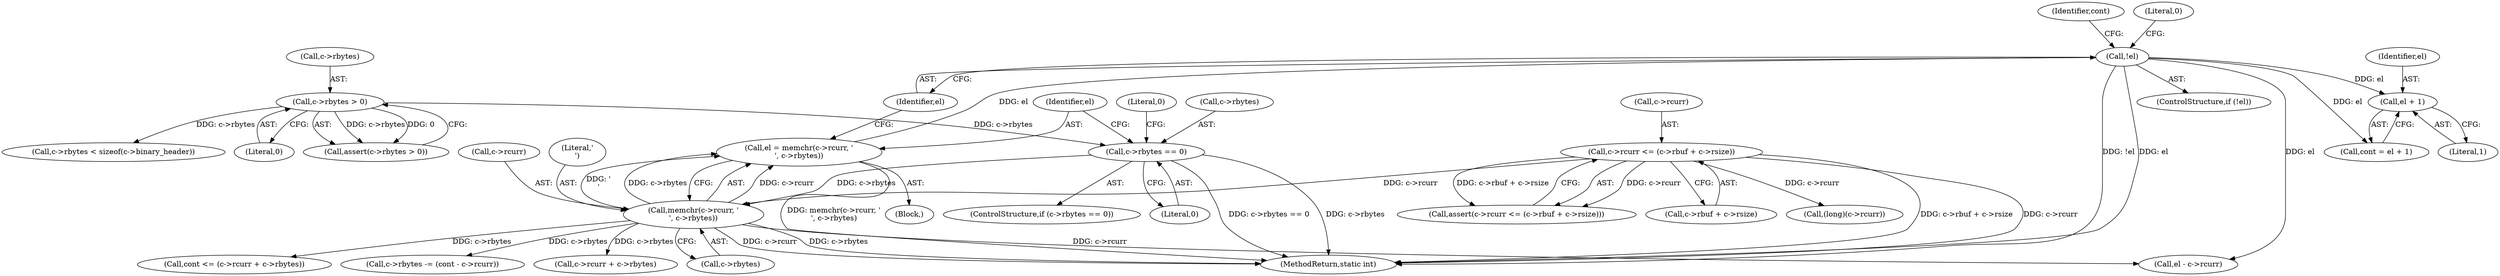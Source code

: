 digraph "0_memcached_75cc83685e103bc8ba380a57468c8f04413033f9@pointer" {
"1000497" [label="(Call,el + 1)"];
"1000491" [label="(Call,!el)"];
"1000480" [label="(Call,el = memchr(c->rcurr, '\n', c->rbytes))"];
"1000482" [label="(Call,memchr(c->rcurr, '\n', c->rbytes))"];
"1000113" [label="(Call,c->rcurr <= (c->rbuf + c->rsize))"];
"1000473" [label="(Call,c->rbytes == 0)"];
"1000125" [label="(Call,c->rbytes > 0)"];
"1000473" [label="(Call,c->rbytes == 0)"];
"1000474" [label="(Call,c->rbytes)"];
"1000483" [label="(Call,c->rcurr)"];
"1000496" [label="(Identifier,cont)"];
"1000503" [label="(Call,el - c->rcurr)"];
"1000193" [label="(Call,c->rbytes < sizeof(c->binary_header))"];
"1000486" [label="(Literal,'\n')"];
"1000523" [label="(Call,cont <= (c->rcurr + c->rbytes))"];
"1000480" [label="(Call,el = memchr(c->rcurr, '\n', c->rbytes))"];
"1000126" [label="(Call,c->rbytes)"];
"1000481" [label="(Identifier,el)"];
"1000482" [label="(Call,memchr(c->rcurr, '\n', c->rbytes))"];
"1000125" [label="(Call,c->rbytes > 0)"];
"1000491" [label="(Call,!el)"];
"1000492" [label="(Identifier,el)"];
"1000499" [label="(Literal,1)"];
"1000129" [label="(Literal,0)"];
"1000498" [label="(Identifier,el)"];
"1000477" [label="(Literal,0)"];
"1000495" [label="(Call,cont = el + 1)"];
"1000112" [label="(Call,assert(c->rcurr <= (c->rbuf + c->rsize)))"];
"1000124" [label="(Call,assert(c->rbytes > 0))"];
"1000469" [label="(Block,)"];
"1000537" [label="(Call,c->rbytes -= (cont - c->rcurr))"];
"1000479" [label="(Literal,0)"];
"1000113" [label="(Call,c->rcurr <= (c->rbuf + c->rsize))"];
"1000117" [label="(Call,c->rbuf + c->rsize)"];
"1000525" [label="(Call,c->rcurr + c->rbytes)"];
"1000209" [label="(Call,(long)(c->rcurr))"];
"1000472" [label="(ControlStructure,if (c->rbytes == 0))"];
"1000487" [label="(Call,c->rbytes)"];
"1000497" [label="(Call,el + 1)"];
"1000565" [label="(MethodReturn,static int)"];
"1000114" [label="(Call,c->rcurr)"];
"1000490" [label="(ControlStructure,if (!el))"];
"1000494" [label="(Literal,0)"];
"1000497" -> "1000495"  [label="AST: "];
"1000497" -> "1000499"  [label="CFG: "];
"1000498" -> "1000497"  [label="AST: "];
"1000499" -> "1000497"  [label="AST: "];
"1000495" -> "1000497"  [label="CFG: "];
"1000491" -> "1000497"  [label="DDG: el"];
"1000491" -> "1000490"  [label="AST: "];
"1000491" -> "1000492"  [label="CFG: "];
"1000492" -> "1000491"  [label="AST: "];
"1000494" -> "1000491"  [label="CFG: "];
"1000496" -> "1000491"  [label="CFG: "];
"1000491" -> "1000565"  [label="DDG: !el"];
"1000491" -> "1000565"  [label="DDG: el"];
"1000480" -> "1000491"  [label="DDG: el"];
"1000491" -> "1000495"  [label="DDG: el"];
"1000491" -> "1000503"  [label="DDG: el"];
"1000480" -> "1000469"  [label="AST: "];
"1000480" -> "1000482"  [label="CFG: "];
"1000481" -> "1000480"  [label="AST: "];
"1000482" -> "1000480"  [label="AST: "];
"1000492" -> "1000480"  [label="CFG: "];
"1000480" -> "1000565"  [label="DDG: memchr(c->rcurr, '\n', c->rbytes)"];
"1000482" -> "1000480"  [label="DDG: c->rcurr"];
"1000482" -> "1000480"  [label="DDG: '\n'"];
"1000482" -> "1000480"  [label="DDG: c->rbytes"];
"1000482" -> "1000487"  [label="CFG: "];
"1000483" -> "1000482"  [label="AST: "];
"1000486" -> "1000482"  [label="AST: "];
"1000487" -> "1000482"  [label="AST: "];
"1000482" -> "1000565"  [label="DDG: c->rcurr"];
"1000482" -> "1000565"  [label="DDG: c->rbytes"];
"1000113" -> "1000482"  [label="DDG: c->rcurr"];
"1000473" -> "1000482"  [label="DDG: c->rbytes"];
"1000482" -> "1000503"  [label="DDG: c->rcurr"];
"1000482" -> "1000523"  [label="DDG: c->rbytes"];
"1000482" -> "1000525"  [label="DDG: c->rbytes"];
"1000482" -> "1000537"  [label="DDG: c->rbytes"];
"1000113" -> "1000112"  [label="AST: "];
"1000113" -> "1000117"  [label="CFG: "];
"1000114" -> "1000113"  [label="AST: "];
"1000117" -> "1000113"  [label="AST: "];
"1000112" -> "1000113"  [label="CFG: "];
"1000113" -> "1000565"  [label="DDG: c->rbuf + c->rsize"];
"1000113" -> "1000565"  [label="DDG: c->rcurr"];
"1000113" -> "1000112"  [label="DDG: c->rcurr"];
"1000113" -> "1000112"  [label="DDG: c->rbuf + c->rsize"];
"1000113" -> "1000209"  [label="DDG: c->rcurr"];
"1000473" -> "1000472"  [label="AST: "];
"1000473" -> "1000477"  [label="CFG: "];
"1000474" -> "1000473"  [label="AST: "];
"1000477" -> "1000473"  [label="AST: "];
"1000479" -> "1000473"  [label="CFG: "];
"1000481" -> "1000473"  [label="CFG: "];
"1000473" -> "1000565"  [label="DDG: c->rbytes"];
"1000473" -> "1000565"  [label="DDG: c->rbytes == 0"];
"1000125" -> "1000473"  [label="DDG: c->rbytes"];
"1000125" -> "1000124"  [label="AST: "];
"1000125" -> "1000129"  [label="CFG: "];
"1000126" -> "1000125"  [label="AST: "];
"1000129" -> "1000125"  [label="AST: "];
"1000124" -> "1000125"  [label="CFG: "];
"1000125" -> "1000124"  [label="DDG: c->rbytes"];
"1000125" -> "1000124"  [label="DDG: 0"];
"1000125" -> "1000193"  [label="DDG: c->rbytes"];
}
